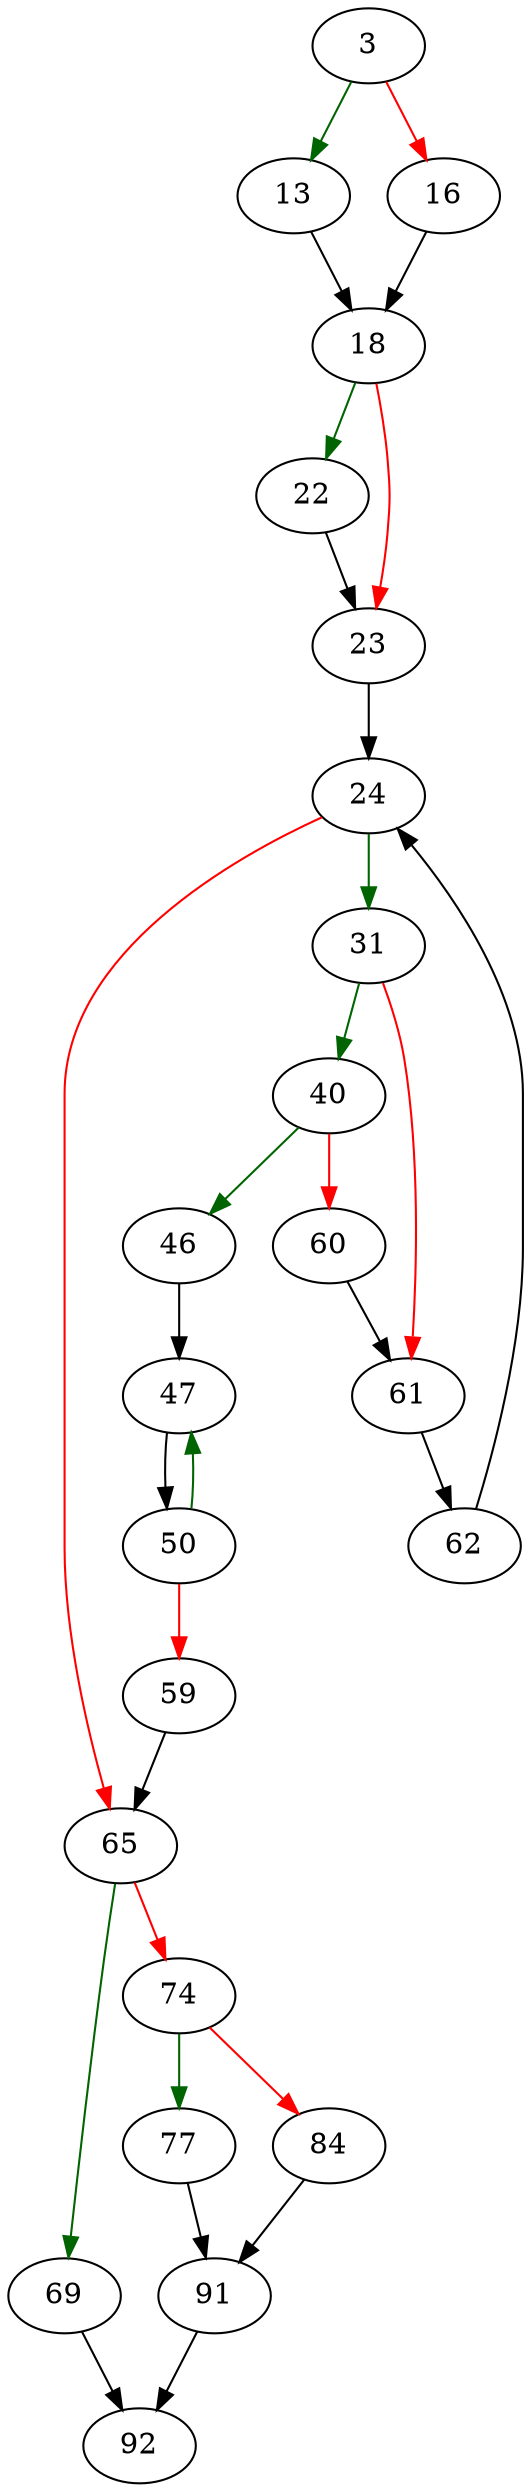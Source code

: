strict digraph "utf8_width_print" {
	// Node definitions.
	3 [entry=true];
	13;
	16;
	18;
	22;
	23;
	24;
	31;
	65;
	40;
	61;
	46;
	60;
	47;
	50;
	59;
	62;
	69;
	74;
	92;
	77;
	84;
	91;

	// Edge definitions.
	3 -> 13 [
		color=darkgreen
		cond=true
	];
	3 -> 16 [
		color=red
		cond=false
	];
	13 -> 18;
	16 -> 18;
	18 -> 22 [
		color=darkgreen
		cond=true
	];
	18 -> 23 [
		color=red
		cond=false
	];
	22 -> 23;
	23 -> 24;
	24 -> 31 [
		color=darkgreen
		cond=true
	];
	24 -> 65 [
		color=red
		cond=false
	];
	31 -> 40 [
		color=darkgreen
		cond=true
	];
	31 -> 61 [
		color=red
		cond=false
	];
	65 -> 69 [
		color=darkgreen
		cond=true
	];
	65 -> 74 [
		color=red
		cond=false
	];
	40 -> 46 [
		color=darkgreen
		cond=true
	];
	40 -> 60 [
		color=red
		cond=false
	];
	61 -> 62;
	46 -> 47;
	60 -> 61;
	47 -> 50;
	50 -> 47 [
		color=darkgreen
		cond=true
	];
	50 -> 59 [
		color=red
		cond=false
	];
	59 -> 65;
	62 -> 24;
	69 -> 92;
	74 -> 77 [
		color=darkgreen
		cond=true
	];
	74 -> 84 [
		color=red
		cond=false
	];
	77 -> 91;
	84 -> 91;
	91 -> 92;
}